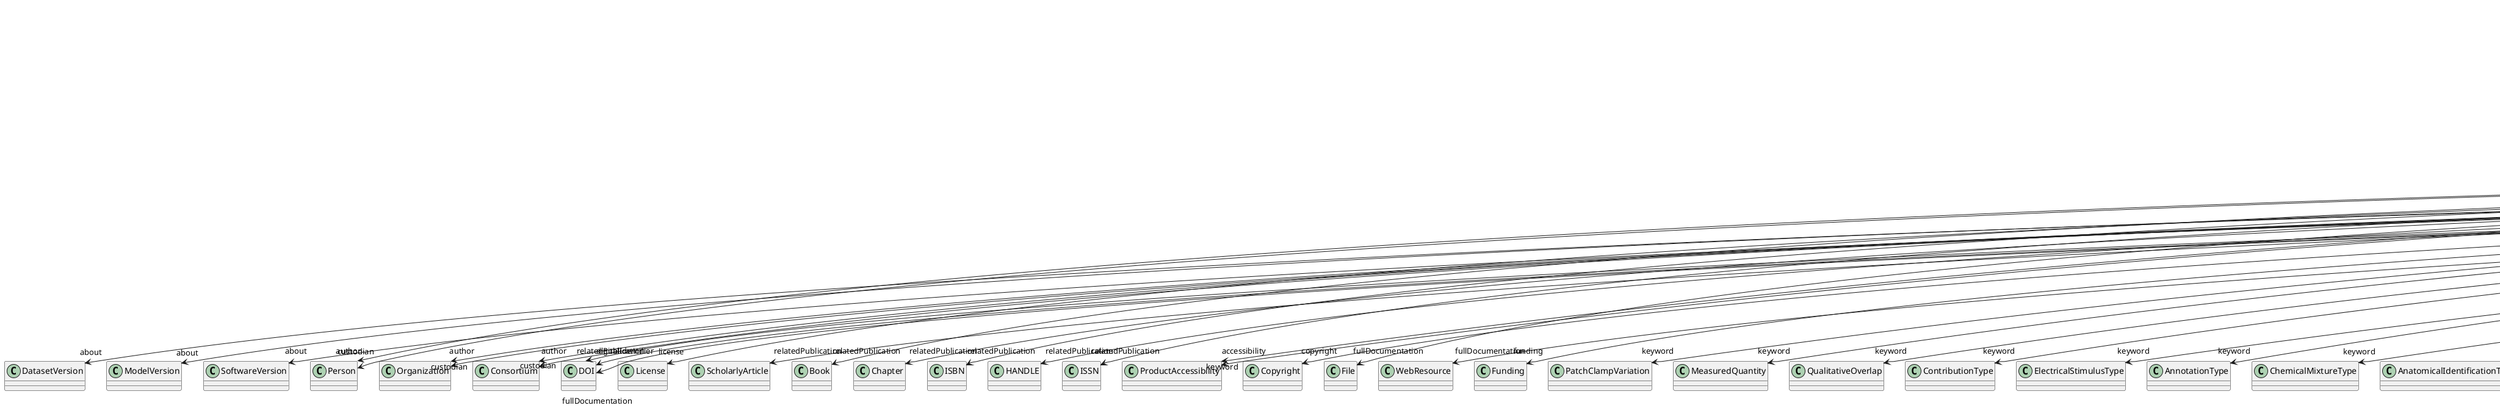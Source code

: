@startuml
class LivePaperVersion {
+about
+author
+digitalIdentifier
+isAlternativeVersionOf
+isNewVersionOf
+license
+modificationDate
+relatedPublication
+accessibility
+copyright
+custodian
+description
+fullDocumentation
+fullName
+funding
+homepage
+howToCite
+keyword
+otherContribution
+releaseDate
+repository
+shortName
+supportChannel
+versionIdentifier
+versionInnovation

}
LivePaperVersion -d-> "about" DatasetVersion
LivePaperVersion -d-> "about" ModelVersion
LivePaperVersion -d-> "about" SoftwareVersion
LivePaperVersion -d-> "author" Person
LivePaperVersion -d-> "author" Organization
LivePaperVersion -d-> "author" Consortium
LivePaperVersion -d-> "digitalIdentifier" DOI
LivePaperVersion -d-> "isAlternativeVersionOf" LivePaperVersion
LivePaperVersion -d-> "isNewVersionOf" LivePaperVersion
LivePaperVersion -d-> "license" License
LivePaperVersion -d-> "relatedPublication" ScholarlyArticle
LivePaperVersion -d-> "relatedPublication" Book
LivePaperVersion -d-> "relatedPublication" Chapter
LivePaperVersion -d-> "relatedPublication" DOI
LivePaperVersion -d-> "relatedPublication" ISBN
LivePaperVersion -d-> "relatedPublication" HANDLE
LivePaperVersion -d-> "relatedPublication" ISSN
LivePaperVersion -d-> "accessibility" ProductAccessibility
LivePaperVersion -d-> "copyright" Copyright
LivePaperVersion -d-> "custodian" Person
LivePaperVersion -d-> "custodian" Organization
LivePaperVersion -d-> "custodian" Consortium
LivePaperVersion -d-> "fullDocumentation" DOI
LivePaperVersion -d-> "fullDocumentation" File
LivePaperVersion -d-> "fullDocumentation" WebResource
LivePaperVersion -d-> "funding" Funding
LivePaperVersion -d-> "keyword" PatchClampVariation
LivePaperVersion -d-> "keyword" MeasuredQuantity
LivePaperVersion -d-> "keyword" QualitativeOverlap
LivePaperVersion -d-> "keyword" ContributionType
LivePaperVersion -d-> "keyword" ElectricalStimulusType
LivePaperVersion -d-> "keyword" AnnotationType
LivePaperVersion -d-> "keyword" ChemicalMixtureType
LivePaperVersion -d-> "keyword" AnatomicalIdentificationType
LivePaperVersion -d-> "keyword" ProgrammingLanguage
LivePaperVersion -d-> "keyword" OpticalStimulusType
LivePaperVersion -d-> "keyword" AnatomicalPlane
LivePaperVersion -d-> "keyword" FileUsageRole
LivePaperVersion -d-> "keyword" VisualStimulusType
LivePaperVersion -d-> "keyword" GeneticStrainType
LivePaperVersion -d-> "keyword" CellCultureType
LivePaperVersion -d-> "keyword" Service
LivePaperVersion -d-> "keyword" TypeOfUncertainty
LivePaperVersion -d-> "keyword" Disease
LivePaperVersion -d-> "keyword" MeasuredSignalType
LivePaperVersion -d-> "keyword" DiseaseModel
LivePaperVersion -d-> "keyword" TactileStimulusType
LivePaperVersion -d-> "keyword" AuditoryStimulusType
LivePaperVersion -d-> "keyword" OperatingSystem
LivePaperVersion -d-> "keyword" ProductAccessibility
LivePaperVersion -d-> "keyword" BreedingType
LivePaperVersion -d-> "keyword" SoftwareFeature
LivePaperVersion -d-> "keyword" SoftwareApplicationCategory
LivePaperVersion -d-> "keyword" StimulationApproach
LivePaperVersion -d-> "keyword" AgeCategory
LivePaperVersion -d-> "keyword" OperatingDevice
LivePaperVersion -d-> "keyword" AnatomicalAxesOrientation
LivePaperVersion -d-> "keyword" OlfactoryStimulusType
LivePaperVersion -d-> "keyword" FileRepositoryType
LivePaperVersion -d-> "keyword" StimulationTechnique
LivePaperVersion -d-> "keyword" MolecularEntity
LivePaperVersion -d-> "keyword" UnitOfMeasurement
LivePaperVersion -d-> "keyword" CellType
LivePaperVersion -d-> "keyword" CriteriaQualityType
LivePaperVersion -d-> "keyword" GustatoryStimulusType
LivePaperVersion -d-> "keyword" TissueSampleType
LivePaperVersion -d-> "keyword" BiologicalSex
LivePaperVersion -d-> "keyword" DeviceType
LivePaperVersion -d-> "keyword" Terminology
LivePaperVersion -d-> "keyword" UBERONParcellation
LivePaperVersion -d-> "keyword" EducationalLevel
LivePaperVersion -d-> "keyword" Organ
LivePaperVersion -d-> "keyword" Laterality
LivePaperVersion -d-> "keyword" Handedness
LivePaperVersion -d-> "keyword" SemanticDataType
LivePaperVersion -d-> "keyword" LearningResourceType
LivePaperVersion -d-> "keyword" DifferenceMeasure
LivePaperVersion -d-> "keyword" AtlasType
LivePaperVersion -d-> "keyword" OrganismSubstance
LivePaperVersion -d-> "keyword" EthicsAssessment
LivePaperVersion -d-> "keyword" CranialWindowConstructionType
LivePaperVersion -d-> "keyword" AnnotationCriteriaType
LivePaperVersion -d-> "keyword" Colormap
LivePaperVersion -d-> "keyword" FileBundleGrouping
LivePaperVersion -d-> "keyword" PreparationType
LivePaperVersion -d-> "keyword" Species
LivePaperVersion -d-> "keyword" TissueSampleAttribute
LivePaperVersion -d-> "keyword" BiologicalProcess
LivePaperVersion -d-> "keyword" ModelAbstractionLevel
LivePaperVersion -d-> "keyword" SetupType
LivePaperVersion -d-> "keyword" SubjectAttribute
LivePaperVersion -d-> "keyword" TermSuggestion
LivePaperVersion -d-> "keyword" AnalysisTechnique
LivePaperVersion -d-> "keyword" Technique
LivePaperVersion -d-> "keyword" ModelScope
LivePaperVersion -d-> "keyword" MetaDataModelType
LivePaperVersion -d-> "keyword" CranialWindowReinforcementType
LivePaperVersion -d-> "keyword" DataType
LivePaperVersion -d-> "keyword" ActionStatusType
LivePaperVersion -d-> "keyword" SubcellularEntity
LivePaperVersion -d-> "keyword" Language
LivePaperVersion -d-> "keyword" BiologicalOrder
LivePaperVersion -d-> "keyword" OrganismSystem
LivePaperVersion -d-> "keyword" ExperimentalApproach
LivePaperVersion -d-> "otherContribution" Contribution
LivePaperVersion -d-> "repository" FileRepository

@enduml